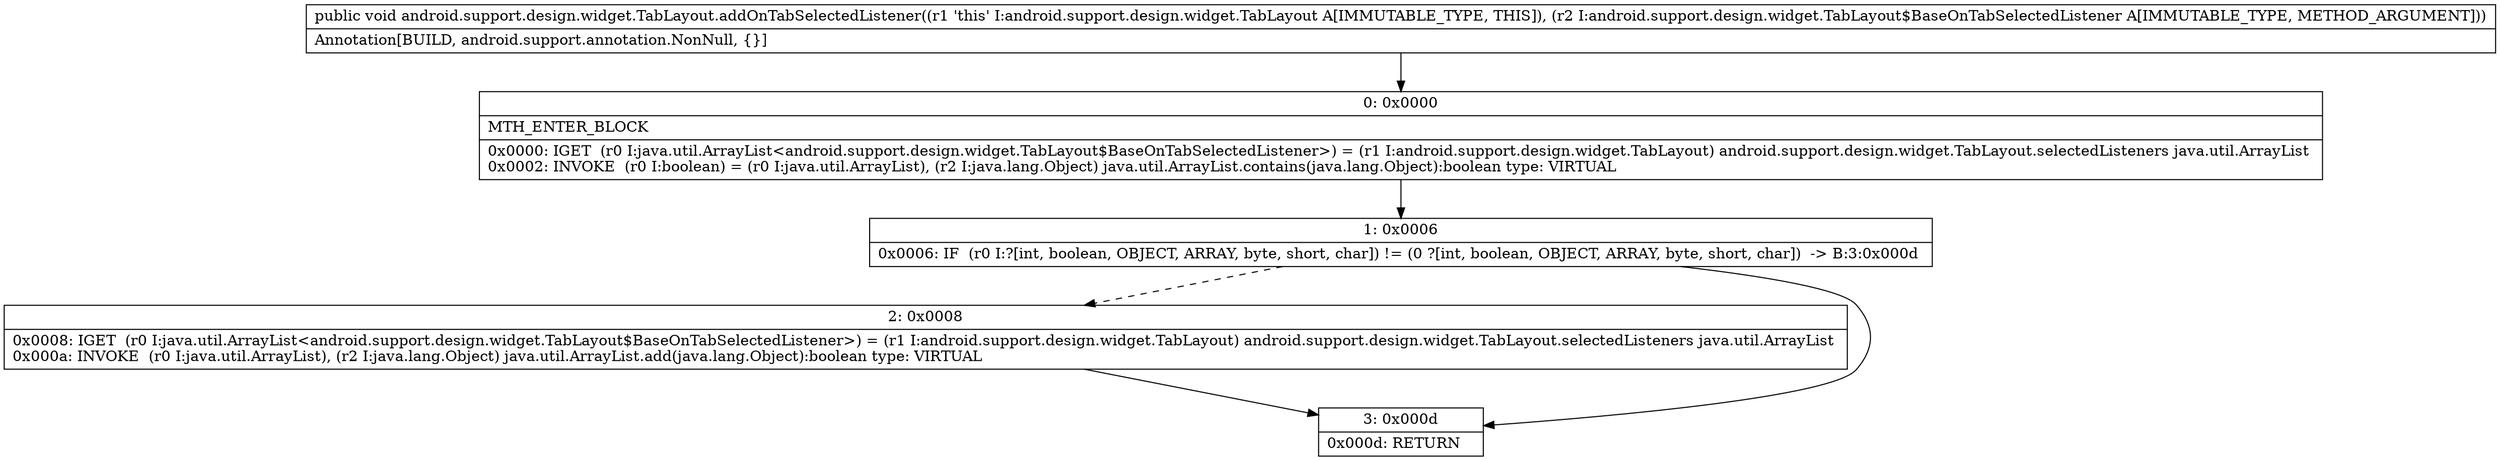 digraph "CFG forandroid.support.design.widget.TabLayout.addOnTabSelectedListener(Landroid\/support\/design\/widget\/TabLayout$BaseOnTabSelectedListener;)V" {
Node_0 [shape=record,label="{0\:\ 0x0000|MTH_ENTER_BLOCK\l|0x0000: IGET  (r0 I:java.util.ArrayList\<android.support.design.widget.TabLayout$BaseOnTabSelectedListener\>) = (r1 I:android.support.design.widget.TabLayout) android.support.design.widget.TabLayout.selectedListeners java.util.ArrayList \l0x0002: INVOKE  (r0 I:boolean) = (r0 I:java.util.ArrayList), (r2 I:java.lang.Object) java.util.ArrayList.contains(java.lang.Object):boolean type: VIRTUAL \l}"];
Node_1 [shape=record,label="{1\:\ 0x0006|0x0006: IF  (r0 I:?[int, boolean, OBJECT, ARRAY, byte, short, char]) != (0 ?[int, boolean, OBJECT, ARRAY, byte, short, char])  \-\> B:3:0x000d \l}"];
Node_2 [shape=record,label="{2\:\ 0x0008|0x0008: IGET  (r0 I:java.util.ArrayList\<android.support.design.widget.TabLayout$BaseOnTabSelectedListener\>) = (r1 I:android.support.design.widget.TabLayout) android.support.design.widget.TabLayout.selectedListeners java.util.ArrayList \l0x000a: INVOKE  (r0 I:java.util.ArrayList), (r2 I:java.lang.Object) java.util.ArrayList.add(java.lang.Object):boolean type: VIRTUAL \l}"];
Node_3 [shape=record,label="{3\:\ 0x000d|0x000d: RETURN   \l}"];
MethodNode[shape=record,label="{public void android.support.design.widget.TabLayout.addOnTabSelectedListener((r1 'this' I:android.support.design.widget.TabLayout A[IMMUTABLE_TYPE, THIS]), (r2 I:android.support.design.widget.TabLayout$BaseOnTabSelectedListener A[IMMUTABLE_TYPE, METHOD_ARGUMENT]))  | Annotation[BUILD, android.support.annotation.NonNull, \{\}]\l}"];
MethodNode -> Node_0;
Node_0 -> Node_1;
Node_1 -> Node_2[style=dashed];
Node_1 -> Node_3;
Node_2 -> Node_3;
}

